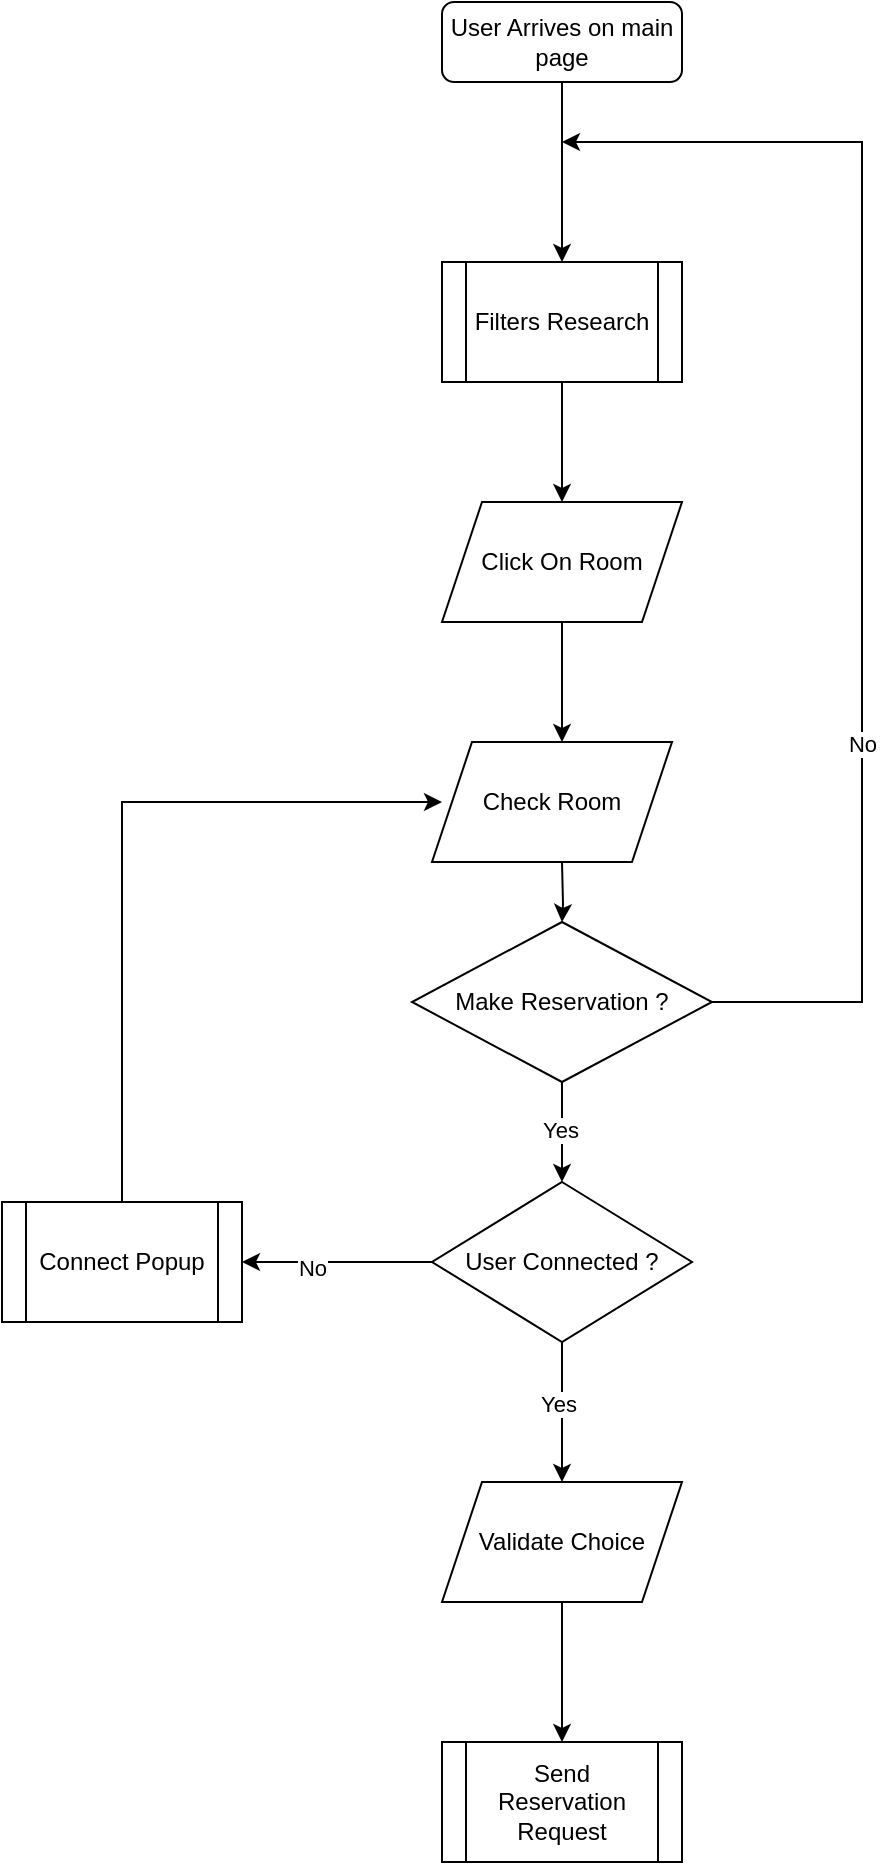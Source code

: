 <mxfile version="27.1.5">
  <diagram id="C5RBs43oDa-KdzZeNtuy" name="Page-1">
    <mxGraphModel dx="1611" dy="778" grid="1" gridSize="10" guides="1" tooltips="1" connect="1" arrows="1" fold="1" page="1" pageScale="1" pageWidth="827" pageHeight="1169" math="0" shadow="0">
      <root>
        <mxCell id="WIyWlLk6GJQsqaUBKTNV-0" />
        <mxCell id="WIyWlLk6GJQsqaUBKTNV-1" parent="WIyWlLk6GJQsqaUBKTNV-0" />
        <mxCell id="WIfyMI-WzecUwXFEvHSk-4" style="edgeStyle=orthogonalEdgeStyle;rounded=0;orthogonalLoop=1;jettySize=auto;html=1;" parent="WIyWlLk6GJQsqaUBKTNV-1" source="WIyWlLk6GJQsqaUBKTNV-3" target="WIfyMI-WzecUwXFEvHSk-3" edge="1">
          <mxGeometry relative="1" as="geometry" />
        </mxCell>
        <mxCell id="WIyWlLk6GJQsqaUBKTNV-3" value="User Arrives on main page" style="rounded=1;whiteSpace=wrap;html=1;fontSize=12;glass=0;strokeWidth=1;shadow=0;" parent="WIyWlLk6GJQsqaUBKTNV-1" vertex="1">
          <mxGeometry x="340" y="10" width="120" height="40" as="geometry" />
        </mxCell>
        <mxCell id="WIfyMI-WzecUwXFEvHSk-6" style="edgeStyle=orthogonalEdgeStyle;rounded=0;orthogonalLoop=1;jettySize=auto;html=1;" parent="WIyWlLk6GJQsqaUBKTNV-1" source="WIfyMI-WzecUwXFEvHSk-3" target="WIfyMI-WzecUwXFEvHSk-5" edge="1">
          <mxGeometry relative="1" as="geometry" />
        </mxCell>
        <UserObject label="Filters Research" link="https://github.com/Conchero/ecf-back/blob/main/prodDocs/FilterResearch.drawio" linkTarget="_blank" id="WIfyMI-WzecUwXFEvHSk-3">
          <mxCell style="shape=process;whiteSpace=wrap;html=1;backgroundOutline=1;" parent="WIyWlLk6GJQsqaUBKTNV-1" vertex="1">
            <mxGeometry x="340" y="140" width="120" height="60" as="geometry" />
          </mxCell>
        </UserObject>
        <mxCell id="WIfyMI-WzecUwXFEvHSk-8" style="edgeStyle=orthogonalEdgeStyle;rounded=0;orthogonalLoop=1;jettySize=auto;html=1;" parent="WIyWlLk6GJQsqaUBKTNV-1" source="WIfyMI-WzecUwXFEvHSk-5" edge="1">
          <mxGeometry relative="1" as="geometry">
            <mxPoint x="400" y="380" as="targetPoint" />
          </mxGeometry>
        </mxCell>
        <mxCell id="WIfyMI-WzecUwXFEvHSk-5" value="Click On Room" style="shape=parallelogram;perimeter=parallelogramPerimeter;whiteSpace=wrap;html=1;fixedSize=1;" parent="WIyWlLk6GJQsqaUBKTNV-1" vertex="1">
          <mxGeometry x="340" y="260" width="120" height="60" as="geometry" />
        </mxCell>
        <mxCell id="WIfyMI-WzecUwXFEvHSk-15" style="edgeStyle=orthogonalEdgeStyle;rounded=0;orthogonalLoop=1;jettySize=auto;html=1;" parent="WIyWlLk6GJQsqaUBKTNV-1" target="WIfyMI-WzecUwXFEvHSk-9" edge="1">
          <mxGeometry relative="1" as="geometry">
            <mxPoint x="400" y="440" as="sourcePoint" />
          </mxGeometry>
        </mxCell>
        <mxCell id="WIfyMI-WzecUwXFEvHSk-13" style="edgeStyle=orthogonalEdgeStyle;rounded=0;orthogonalLoop=1;jettySize=auto;html=1;exitX=1;exitY=0.5;exitDx=0;exitDy=0;" parent="WIyWlLk6GJQsqaUBKTNV-1" source="WIfyMI-WzecUwXFEvHSk-9" edge="1">
          <mxGeometry relative="1" as="geometry">
            <mxPoint x="400" y="80" as="targetPoint" />
            <Array as="points">
              <mxPoint x="550" y="510" />
              <mxPoint x="550" y="80" />
            </Array>
          </mxGeometry>
        </mxCell>
        <mxCell id="WIfyMI-WzecUwXFEvHSk-14" value="No" style="edgeLabel;html=1;align=center;verticalAlign=middle;resizable=0;points=[];" parent="WIfyMI-WzecUwXFEvHSk-13" vertex="1" connectable="0">
          <mxGeometry x="-0.377" relative="1" as="geometry">
            <mxPoint as="offset" />
          </mxGeometry>
        </mxCell>
        <mxCell id="WIfyMI-WzecUwXFEvHSk-16" style="edgeStyle=orthogonalEdgeStyle;rounded=0;orthogonalLoop=1;jettySize=auto;html=1;" parent="WIyWlLk6GJQsqaUBKTNV-1" source="WIfyMI-WzecUwXFEvHSk-9" target="WIfyMI-WzecUwXFEvHSk-11" edge="1">
          <mxGeometry relative="1" as="geometry" />
        </mxCell>
        <mxCell id="WIfyMI-WzecUwXFEvHSk-17" value="Yes" style="edgeLabel;html=1;align=center;verticalAlign=middle;resizable=0;points=[];" parent="WIfyMI-WzecUwXFEvHSk-16" vertex="1" connectable="0">
          <mxGeometry x="-0.054" y="-1" relative="1" as="geometry">
            <mxPoint as="offset" />
          </mxGeometry>
        </mxCell>
        <mxCell id="WIfyMI-WzecUwXFEvHSk-9" value="Make Reservation ?" style="rhombus;whiteSpace=wrap;html=1;" parent="WIyWlLk6GJQsqaUBKTNV-1" vertex="1">
          <mxGeometry x="325" y="470" width="150" height="80" as="geometry" />
        </mxCell>
        <mxCell id="WIfyMI-WzecUwXFEvHSk-20" style="edgeStyle=orthogonalEdgeStyle;rounded=0;orthogonalLoop=1;jettySize=auto;html=1;" parent="WIyWlLk6GJQsqaUBKTNV-1" source="WIfyMI-WzecUwXFEvHSk-11" target="WIfyMI-WzecUwXFEvHSk-19" edge="1">
          <mxGeometry relative="1" as="geometry" />
        </mxCell>
        <mxCell id="WIfyMI-WzecUwXFEvHSk-28" value="No" style="edgeLabel;html=1;align=center;verticalAlign=middle;resizable=0;points=[];" parent="WIfyMI-WzecUwXFEvHSk-20" vertex="1" connectable="0">
          <mxGeometry x="0.274" y="3" relative="1" as="geometry">
            <mxPoint as="offset" />
          </mxGeometry>
        </mxCell>
        <mxCell id="WIfyMI-WzecUwXFEvHSk-24" style="edgeStyle=orthogonalEdgeStyle;rounded=0;orthogonalLoop=1;jettySize=auto;html=1;entryX=0.5;entryY=0;entryDx=0;entryDy=0;" parent="WIyWlLk6GJQsqaUBKTNV-1" source="WIfyMI-WzecUwXFEvHSk-11" target="WIfyMI-WzecUwXFEvHSk-26" edge="1">
          <mxGeometry relative="1" as="geometry">
            <mxPoint x="400" y="750" as="targetPoint" />
          </mxGeometry>
        </mxCell>
        <mxCell id="WIfyMI-WzecUwXFEvHSk-29" value="Yes" style="edgeLabel;html=1;align=center;verticalAlign=middle;resizable=0;points=[];" parent="WIfyMI-WzecUwXFEvHSk-24" vertex="1" connectable="0">
          <mxGeometry x="-0.133" y="-2" relative="1" as="geometry">
            <mxPoint as="offset" />
          </mxGeometry>
        </mxCell>
        <mxCell id="WIfyMI-WzecUwXFEvHSk-11" value="User Connected ?" style="rhombus;whiteSpace=wrap;html=1;" parent="WIyWlLk6GJQsqaUBKTNV-1" vertex="1">
          <mxGeometry x="335" y="600" width="130" height="80" as="geometry" />
        </mxCell>
        <mxCell id="WIfyMI-WzecUwXFEvHSk-27" style="edgeStyle=orthogonalEdgeStyle;rounded=0;orthogonalLoop=1;jettySize=auto;html=1;exitX=0.5;exitY=0;exitDx=0;exitDy=0;entryX=0;entryY=0.5;entryDx=0;entryDy=0;" parent="WIyWlLk6GJQsqaUBKTNV-1" source="WIfyMI-WzecUwXFEvHSk-19" edge="1">
          <mxGeometry relative="1" as="geometry">
            <mxPoint x="340" y="410" as="targetPoint" />
            <Array as="points">
              <mxPoint x="180" y="410" />
            </Array>
          </mxGeometry>
        </mxCell>
        <UserObject label="Connect Popup" link="https://github.com/Conchero/ecf-back/blob/main/prodDocs/Algoritme/ConnectPopup.drawio" id="WIfyMI-WzecUwXFEvHSk-19">
          <mxCell style="shape=process;whiteSpace=wrap;html=1;backgroundOutline=1;" parent="WIyWlLk6GJQsqaUBKTNV-1" vertex="1">
            <mxGeometry x="120" y="610" width="120" height="60" as="geometry" />
          </mxCell>
        </UserObject>
        <mxCell id="WIfyMI-WzecUwXFEvHSk-31" style="edgeStyle=orthogonalEdgeStyle;rounded=0;orthogonalLoop=1;jettySize=auto;html=1;" parent="WIyWlLk6GJQsqaUBKTNV-1" source="WIfyMI-WzecUwXFEvHSk-26" target="WIfyMI-WzecUwXFEvHSk-30" edge="1">
          <mxGeometry relative="1" as="geometry" />
        </mxCell>
        <mxCell id="WIfyMI-WzecUwXFEvHSk-26" value="Validate Choice" style="shape=parallelogram;perimeter=parallelogramPerimeter;whiteSpace=wrap;html=1;fixedSize=1;" parent="WIyWlLk6GJQsqaUBKTNV-1" vertex="1">
          <mxGeometry x="340" y="750" width="120" height="60" as="geometry" />
        </mxCell>
        <mxCell id="WIfyMI-WzecUwXFEvHSk-30" value="Send Reservation Request" style="shape=process;whiteSpace=wrap;html=1;backgroundOutline=1;" parent="WIyWlLk6GJQsqaUBKTNV-1" vertex="1">
          <mxGeometry x="340" y="880" width="120" height="60" as="geometry" />
        </mxCell>
        <mxCell id="WIfyMI-WzecUwXFEvHSk-32" value="Check Room" style="shape=parallelogram;perimeter=parallelogramPerimeter;whiteSpace=wrap;html=1;fixedSize=1;" parent="WIyWlLk6GJQsqaUBKTNV-1" vertex="1">
          <mxGeometry x="335" y="380" width="120" height="60" as="geometry" />
        </mxCell>
      </root>
    </mxGraphModel>
  </diagram>
</mxfile>
